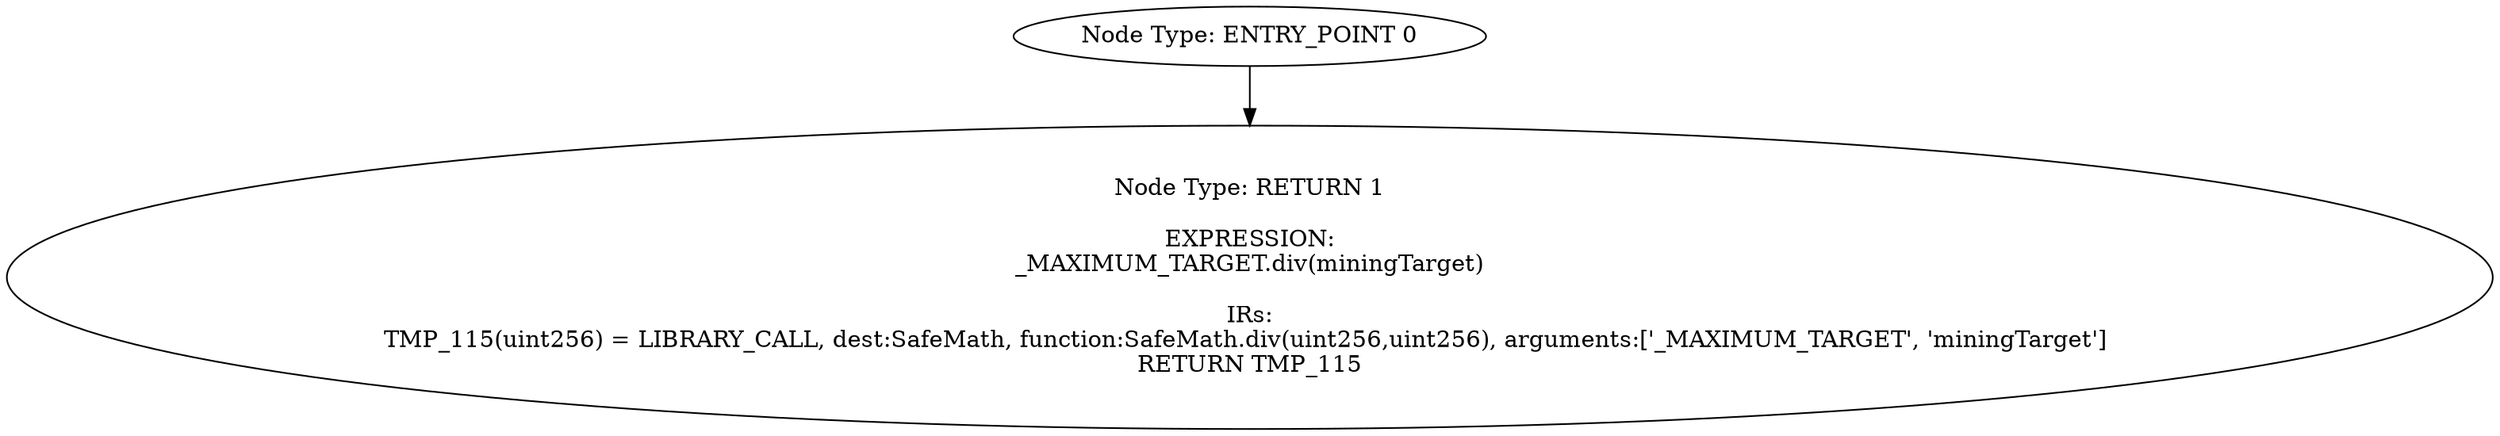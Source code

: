 digraph{
0[label="Node Type: ENTRY_POINT 0
"];
0->1;
1[label="Node Type: RETURN 1

EXPRESSION:
_MAXIMUM_TARGET.div(miningTarget)

IRs:
TMP_115(uint256) = LIBRARY_CALL, dest:SafeMath, function:SafeMath.div(uint256,uint256), arguments:['_MAXIMUM_TARGET', 'miningTarget'] 
RETURN TMP_115"];
}
